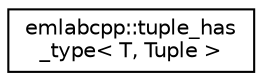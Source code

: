 digraph "Graphical Class Hierarchy"
{
 // LATEX_PDF_SIZE
  edge [fontname="Helvetica",fontsize="10",labelfontname="Helvetica",labelfontsize="10"];
  node [fontname="Helvetica",fontsize="10",shape=record];
  rankdir="LR";
  Node0 [label="emlabcpp::tuple_has\l_type\< T, Tuple \>",height=0.2,width=0.4,color="black", fillcolor="white", style="filled",URL="$structemlabcpp_1_1tuple__has__type.html",tooltip="tuple_has_type<T, Tuple>::value is true if Tuple s std::tuple and contains type T"];
}
